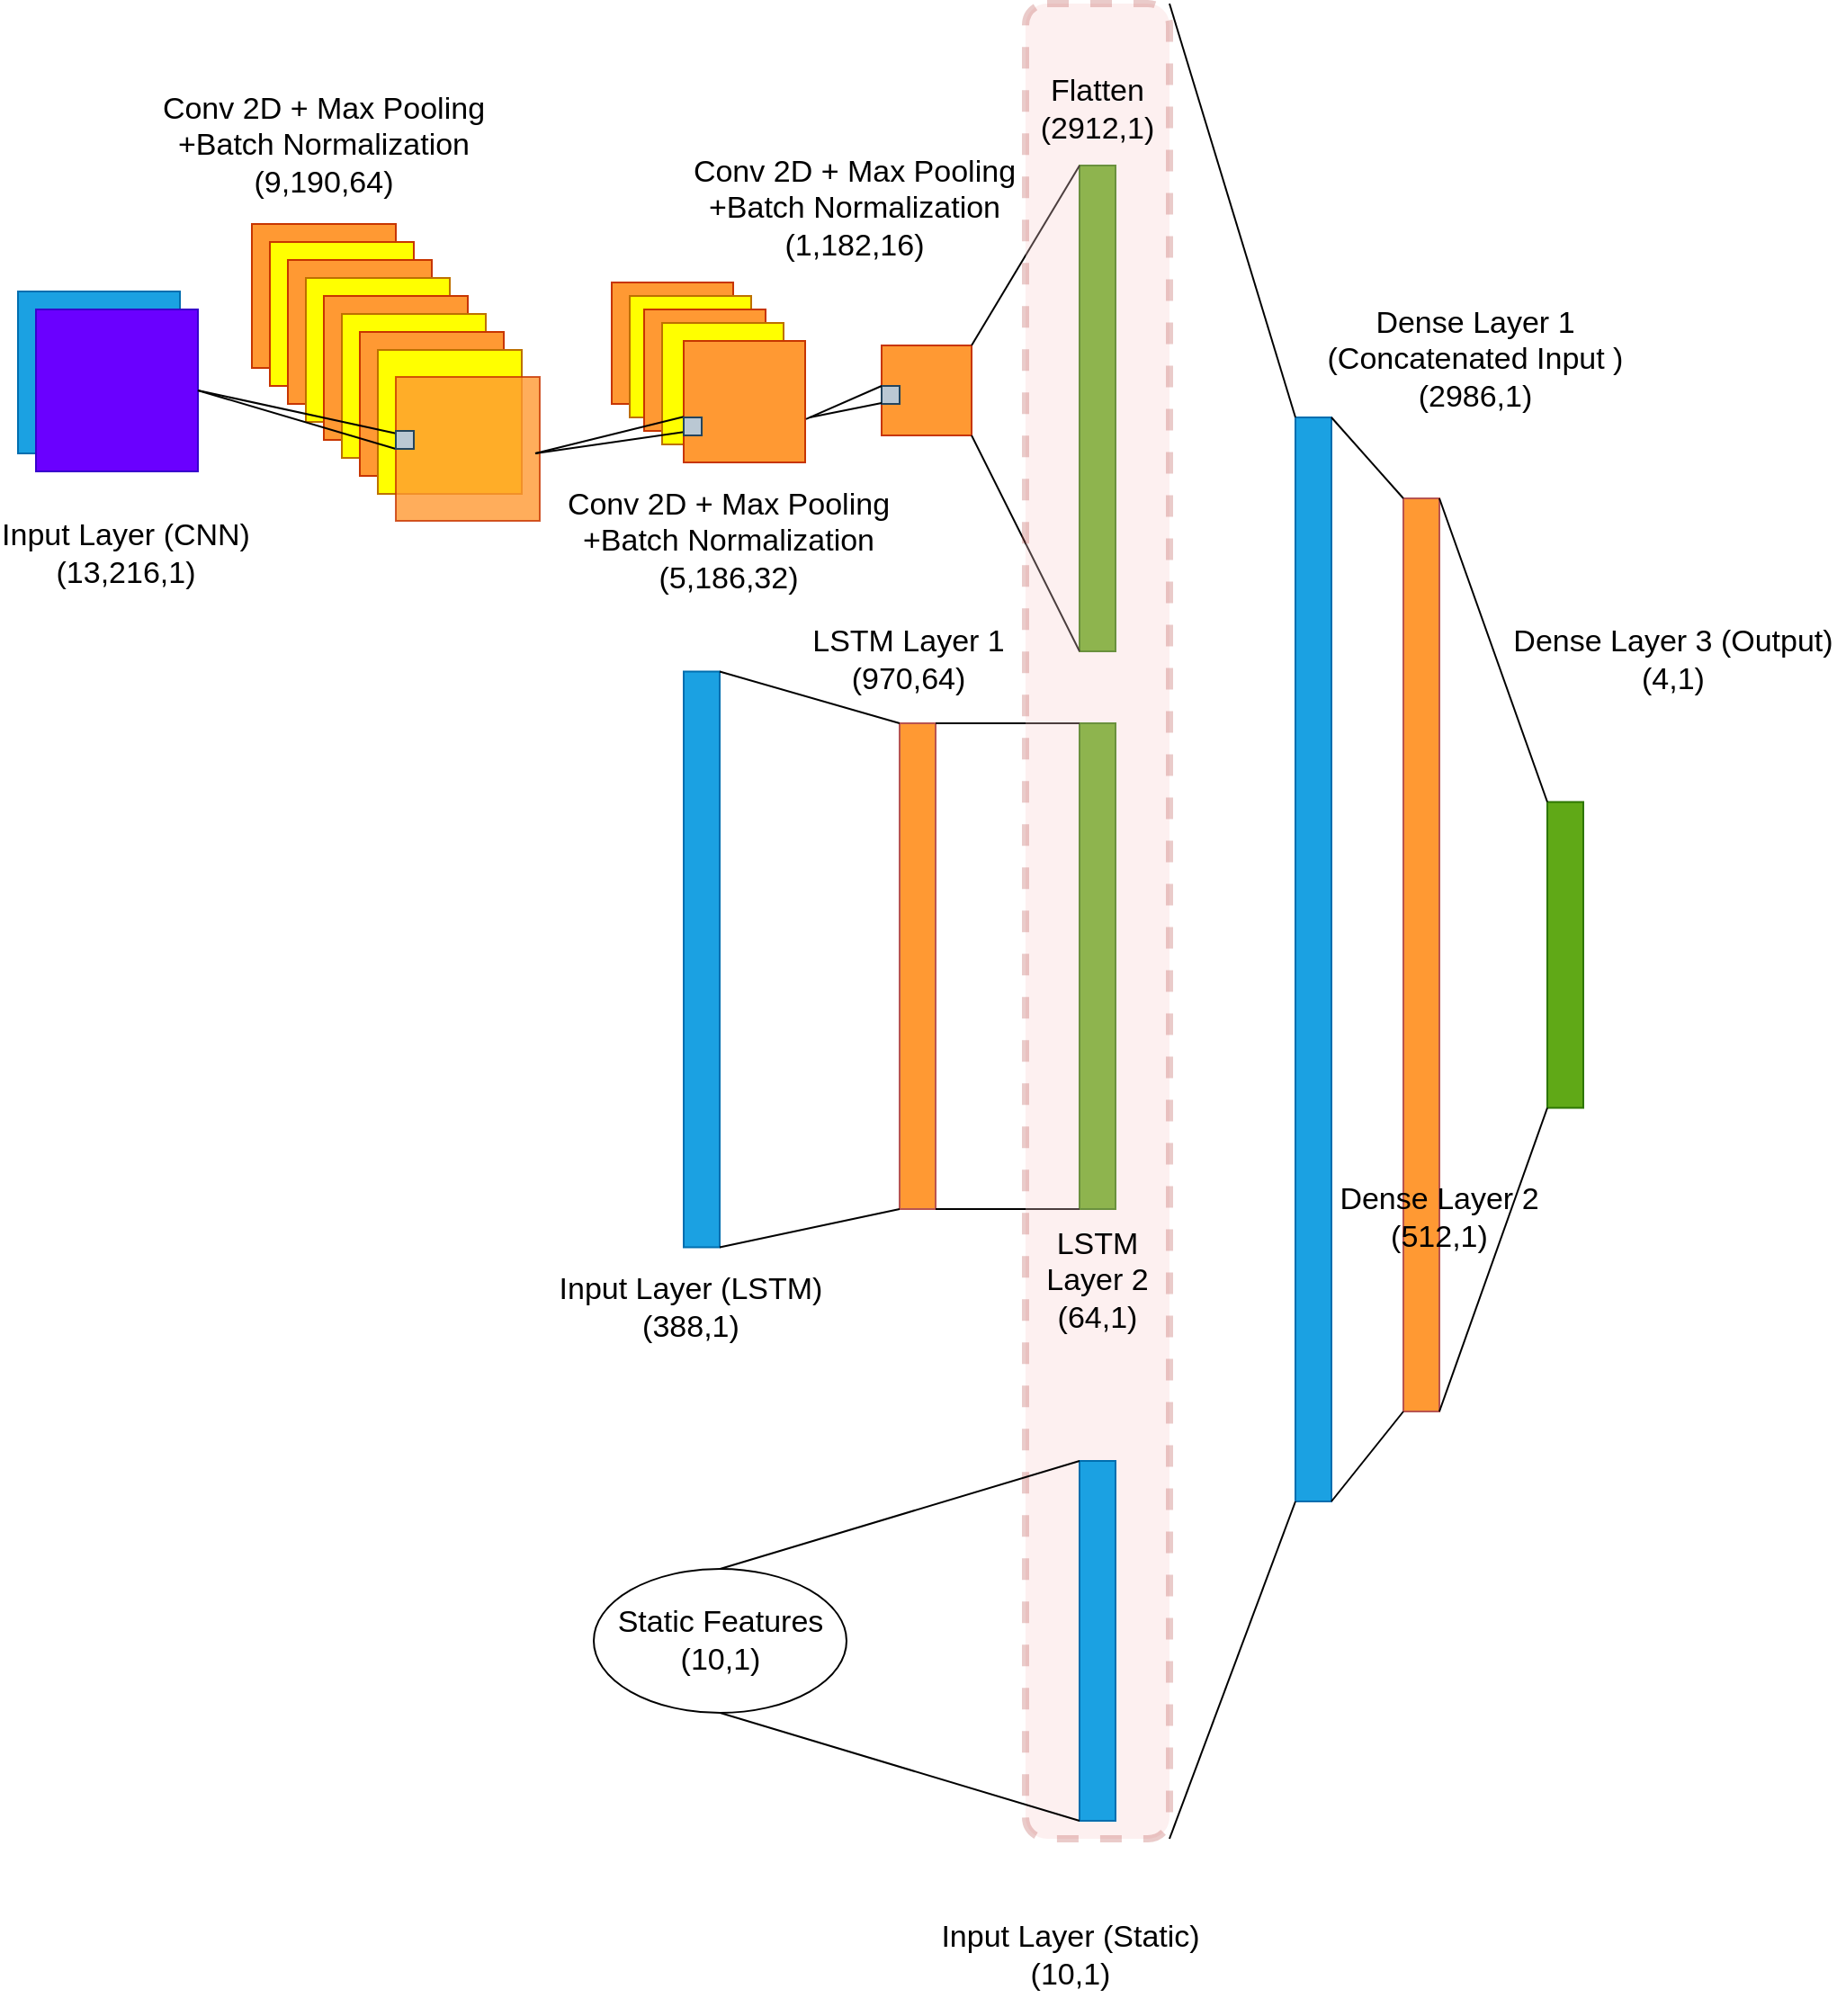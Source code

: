 <mxfile compressed="false" version="15.3.1" type="github">
  <diagram id="HRz2BaVfYzM14FI6Cr06" name="Page-1">
    <mxGraphModel dx="1422" dy="1880" grid="1" gridSize="10" guides="1" tooltips="1" connect="1" arrows="1" fold="1" page="1" pageScale="1" pageWidth="850" pageHeight="1100" math="0" shadow="0">
      <root>
        <mxCell id="0" />
        <mxCell id="1" parent="0" />
        <mxCell id="ROyDRAQvj7djIwxt4Fbn-3" value="" style="whiteSpace=wrap;html=1;aspect=fixed;fillColor=#1ba1e2;strokeColor=#006EAF;fontColor=#ffffff;" parent="1" vertex="1">
          <mxGeometry x="10" y="100" width="90" height="90" as="geometry" />
        </mxCell>
        <mxCell id="ROyDRAQvj7djIwxt4Fbn-4" value="" style="whiteSpace=wrap;html=1;aspect=fixed;fillColor=#6a00ff;strokeColor=#3700CC;fontColor=#ffffff;" parent="1" vertex="1">
          <mxGeometry x="20" y="110" width="90" height="90" as="geometry" />
        </mxCell>
        <mxCell id="ROyDRAQvj7djIwxt4Fbn-5" value="" style="rounded=0;whiteSpace=wrap;html=1;fillColor=#FF9933;strokeColor=#b85450;" parent="1" vertex="1">
          <mxGeometry x="500" y="340" width="20" height="270" as="geometry" />
        </mxCell>
        <mxCell id="ROyDRAQvj7djIwxt4Fbn-7" value="" style="whiteSpace=wrap;html=1;aspect=fixed;fillColor=#FF9933;strokeColor=#C73500;fontColor=#000000;" parent="1" vertex="1">
          <mxGeometry x="140" y="62.5" width="80" height="80" as="geometry" />
        </mxCell>
        <mxCell id="ROyDRAQvj7djIwxt4Fbn-8" value="" style="whiteSpace=wrap;html=1;aspect=fixed;fillColor=#FFFF00;strokeColor=#C73500;fontColor=#000000;" parent="1" vertex="1">
          <mxGeometry x="150" y="72.5" width="80" height="80" as="geometry" />
        </mxCell>
        <mxCell id="ROyDRAQvj7djIwxt4Fbn-9" value="" style="whiteSpace=wrap;html=1;aspect=fixed;fillColor=#FF9933;strokeColor=#C73500;fontColor=#000000;" parent="1" vertex="1">
          <mxGeometry x="160" y="82.5" width="80" height="80" as="geometry" />
        </mxCell>
        <mxCell id="ROyDRAQvj7djIwxt4Fbn-10" value="" style="whiteSpace=wrap;html=1;aspect=fixed;fillColor=#FFFF00;strokeColor=#BD7000;fontColor=#000000;" parent="1" vertex="1">
          <mxGeometry x="170" y="92.5" width="80" height="80" as="geometry" />
        </mxCell>
        <mxCell id="ROyDRAQvj7djIwxt4Fbn-11" value="" style="whiteSpace=wrap;html=1;aspect=fixed;fillColor=#FF9933;strokeColor=#C73500;fontColor=#000000;" parent="1" vertex="1">
          <mxGeometry x="180" y="102.5" width="80" height="80" as="geometry" />
        </mxCell>
        <mxCell id="ROyDRAQvj7djIwxt4Fbn-12" value="" style="whiteSpace=wrap;html=1;aspect=fixed;fillColor=#FFFF00;strokeColor=#BD7000;fontColor=#000000;" parent="1" vertex="1">
          <mxGeometry x="190" y="112.5" width="80" height="80" as="geometry" />
        </mxCell>
        <mxCell id="ROyDRAQvj7djIwxt4Fbn-13" value="" style="whiteSpace=wrap;html=1;aspect=fixed;fillColor=#FF9933;strokeColor=#C73500;fontColor=#000000;" parent="1" vertex="1">
          <mxGeometry x="200" y="122.5" width="80" height="80" as="geometry" />
        </mxCell>
        <mxCell id="ROyDRAQvj7djIwxt4Fbn-14" value="" style="whiteSpace=wrap;html=1;aspect=fixed;fillColor=#FFFF00;strokeColor=#BD7000;fontColor=#000000;" parent="1" vertex="1">
          <mxGeometry x="210" y="132.5" width="80" height="80" as="geometry" />
        </mxCell>
        <mxCell id="ROyDRAQvj7djIwxt4Fbn-15" value="" style="whiteSpace=wrap;html=1;aspect=fixed;fillColor=#FF9933;strokeColor=#C73500;fontColor=#000000;opacity=80;" parent="1" vertex="1">
          <mxGeometry x="220" y="147.5" width="80" height="80" as="geometry" />
        </mxCell>
        <mxCell id="ROyDRAQvj7djIwxt4Fbn-27" value="" style="whiteSpace=wrap;html=1;aspect=fixed;fillColor=#FF9933;strokeColor=#C73500;fontColor=#000000;" parent="1" vertex="1">
          <mxGeometry x="490" y="130" width="50" height="50" as="geometry" />
        </mxCell>
        <mxCell id="ROyDRAQvj7djIwxt4Fbn-30" value="" style="whiteSpace=wrap;html=1;aspect=fixed;fillColor=#FF9933;strokeColor=#C73500;fontColor=#000000;" parent="1" vertex="1">
          <mxGeometry x="340" y="95" width="67.5" height="67.5" as="geometry" />
        </mxCell>
        <mxCell id="ROyDRAQvj7djIwxt4Fbn-31" value="" style="whiteSpace=wrap;html=1;aspect=fixed;fillColor=#FFFF00;strokeColor=#BD7000;fontColor=#000000;" parent="1" vertex="1">
          <mxGeometry x="350" y="102.5" width="67.5" height="67.5" as="geometry" />
        </mxCell>
        <mxCell id="ROyDRAQvj7djIwxt4Fbn-32" value="" style="whiteSpace=wrap;html=1;aspect=fixed;fillColor=#FF9933;strokeColor=#C73500;fontColor=#000000;" parent="1" vertex="1">
          <mxGeometry x="358" y="110" width="67.5" height="67.5" as="geometry" />
        </mxCell>
        <mxCell id="ROyDRAQvj7djIwxt4Fbn-33" value="" style="whiteSpace=wrap;html=1;aspect=fixed;fillColor=#FFFF00;strokeColor=#BD7000;fontColor=#000000;" parent="1" vertex="1">
          <mxGeometry x="368" y="117.5" width="67.5" height="67.5" as="geometry" />
        </mxCell>
        <mxCell id="ROyDRAQvj7djIwxt4Fbn-37" value="" style="whiteSpace=wrap;html=1;aspect=fixed;fillColor=#FF9933;strokeColor=#C73500;fontColor=#000000;" parent="1" vertex="1">
          <mxGeometry x="380" y="127.5" width="67.5" height="67.5" as="geometry" />
        </mxCell>
        <mxCell id="ROyDRAQvj7djIwxt4Fbn-39" value="" style="rounded=0;whiteSpace=wrap;html=1;fillColor=#60a917;strokeColor=#2D7600;fontColor=#ffffff;" parent="1" vertex="1">
          <mxGeometry x="600" y="30" width="20" height="270" as="geometry" />
        </mxCell>
        <mxCell id="ROyDRAQvj7djIwxt4Fbn-40" value="" style="rounded=0;whiteSpace=wrap;html=1;fillColor=#1ba1e2;strokeColor=#006EAF;fontColor=#ffffff;" parent="1" vertex="1">
          <mxGeometry x="380" y="311.25" width="20" height="320" as="geometry" />
        </mxCell>
        <mxCell id="ROyDRAQvj7djIwxt4Fbn-41" value="" style="rounded=0;whiteSpace=wrap;html=1;fillColor=#60a917;strokeColor=#2D7600;fontColor=#ffffff;" parent="1" vertex="1">
          <mxGeometry x="600" y="340" width="20" height="270" as="geometry" />
        </mxCell>
        <mxCell id="ROyDRAQvj7djIwxt4Fbn-42" value="" style="rounded=0;whiteSpace=wrap;html=1;fillColor=#1ba1e2;strokeColor=#006EAF;fontColor=#ffffff;" parent="1" vertex="1">
          <mxGeometry x="720" y="170" width="20" height="602.5" as="geometry" />
        </mxCell>
        <mxCell id="ROyDRAQvj7djIwxt4Fbn-43" value="" style="rounded=0;whiteSpace=wrap;html=1;fillColor=#FF9933;strokeColor=#b85450;" parent="1" vertex="1">
          <mxGeometry x="780" y="215" width="20" height="507.5" as="geometry" />
        </mxCell>
        <mxCell id="ROyDRAQvj7djIwxt4Fbn-46" value="" style="rounded=0;whiteSpace=wrap;html=1;fillColor=#60a917;strokeColor=#2D7600;fontColor=#ffffff;" parent="1" vertex="1">
          <mxGeometry x="860" y="383.75" width="20" height="170" as="geometry" />
        </mxCell>
        <mxCell id="ROyDRAQvj7djIwxt4Fbn-50" value="" style="endArrow=none;html=1;entryX=1;entryY=0.5;entryDx=0;entryDy=0;" parent="1" source="ROyDRAQvj7djIwxt4Fbn-15" target="ROyDRAQvj7djIwxt4Fbn-4" edge="1">
          <mxGeometry width="50" height="50" relative="1" as="geometry">
            <mxPoint x="410" y="370" as="sourcePoint" />
            <mxPoint x="450" y="340" as="targetPoint" />
          </mxGeometry>
        </mxCell>
        <mxCell id="ROyDRAQvj7djIwxt4Fbn-51" value="" style="endArrow=none;html=1;entryX=1;entryY=0.5;entryDx=0;entryDy=0;exitX=0;exitY=0.5;exitDx=0;exitDy=0;" parent="1" source="ROyDRAQvj7djIwxt4Fbn-15" target="ROyDRAQvj7djIwxt4Fbn-4" edge="1">
          <mxGeometry width="50" height="50" relative="1" as="geometry">
            <mxPoint x="220" y="310" as="sourcePoint" />
            <mxPoint x="110" y="290" as="targetPoint" />
          </mxGeometry>
        </mxCell>
        <mxCell id="ROyDRAQvj7djIwxt4Fbn-52" value="" style="whiteSpace=wrap;html=1;aspect=fixed;fillColor=#bac8d3;strokeColor=#23445d;" parent="1" vertex="1">
          <mxGeometry x="220" y="177.5" width="10" height="10" as="geometry" />
        </mxCell>
        <mxCell id="ROyDRAQvj7djIwxt4Fbn-53" value="" style="endArrow=none;html=1;entryX=1;entryY=0.5;entryDx=0;entryDy=0;" parent="1" source="ROyDRAQvj7djIwxt4Fbn-37" edge="1">
          <mxGeometry width="50" height="50" relative="1" as="geometry">
            <mxPoint x="407.5" y="213.833" as="sourcePoint" />
            <mxPoint x="297.5" y="190" as="targetPoint" />
          </mxGeometry>
        </mxCell>
        <mxCell id="ROyDRAQvj7djIwxt4Fbn-54" value="" style="endArrow=none;html=1;entryX=1;entryY=0.5;entryDx=0;entryDy=0;exitX=0;exitY=0.75;exitDx=0;exitDy=0;" parent="1" source="ROyDRAQvj7djIwxt4Fbn-37" edge="1">
          <mxGeometry width="50" height="50" relative="1" as="geometry">
            <mxPoint x="407.5" y="213.833" as="sourcePoint" />
            <mxPoint x="297.5" y="190" as="targetPoint" />
          </mxGeometry>
        </mxCell>
        <mxCell id="ROyDRAQvj7djIwxt4Fbn-55" value="" style="whiteSpace=wrap;html=1;aspect=fixed;fillColor=#bac8d3;strokeColor=#23445d;" parent="1" vertex="1">
          <mxGeometry x="380" y="170" width="10" height="10" as="geometry" />
        </mxCell>
        <mxCell id="ROyDRAQvj7djIwxt4Fbn-56" value="" style="whiteSpace=wrap;html=1;aspect=fixed;fillColor=#bac8d3;strokeColor=#23445d;" parent="1" vertex="1">
          <mxGeometry x="490" y="152.5" width="10" height="10" as="geometry" />
        </mxCell>
        <mxCell id="ROyDRAQvj7djIwxt4Fbn-57" value="" style="endArrow=none;html=1;exitX=0;exitY=0.64;exitDx=0;exitDy=0;exitPerimeter=0;" parent="1" source="ROyDRAQvj7djIwxt4Fbn-27" edge="1">
          <mxGeometry width="50" height="50" relative="1" as="geometry">
            <mxPoint x="200" y="390" as="sourcePoint" />
            <mxPoint x="450" y="170" as="targetPoint" />
          </mxGeometry>
        </mxCell>
        <mxCell id="ROyDRAQvj7djIwxt4Fbn-59" value="" style="endArrow=none;html=1;exitX=0;exitY=0;exitDx=0;exitDy=0;entryX=1.007;entryY=0.644;entryDx=0;entryDy=0;entryPerimeter=0;" parent="1" source="ROyDRAQvj7djIwxt4Fbn-56" target="ROyDRAQvj7djIwxt4Fbn-37" edge="1">
          <mxGeometry width="50" height="50" relative="1" as="geometry">
            <mxPoint x="510" y="182" as="sourcePoint" />
            <mxPoint x="470" y="190" as="targetPoint" />
          </mxGeometry>
        </mxCell>
        <mxCell id="ROyDRAQvj7djIwxt4Fbn-60" value="" style="endArrow=none;html=1;entryX=1;entryY=0;entryDx=0;entryDy=0;exitX=0;exitY=0;exitDx=0;exitDy=0;" parent="1" source="ROyDRAQvj7djIwxt4Fbn-39" target="ROyDRAQvj7djIwxt4Fbn-27" edge="1">
          <mxGeometry width="50" height="50" relative="1" as="geometry">
            <mxPoint x="400" y="390" as="sourcePoint" />
            <mxPoint x="450" y="340" as="targetPoint" />
          </mxGeometry>
        </mxCell>
        <mxCell id="ROyDRAQvj7djIwxt4Fbn-61" value="" style="endArrow=none;html=1;entryX=1;entryY=1;entryDx=0;entryDy=0;exitX=0;exitY=1;exitDx=0;exitDy=0;" parent="1" source="ROyDRAQvj7djIwxt4Fbn-39" target="ROyDRAQvj7djIwxt4Fbn-27" edge="1">
          <mxGeometry width="50" height="50" relative="1" as="geometry">
            <mxPoint x="400" y="390" as="sourcePoint" />
            <mxPoint x="450" y="340" as="targetPoint" />
          </mxGeometry>
        </mxCell>
        <mxCell id="ROyDRAQvj7djIwxt4Fbn-62" value="" style="endArrow=none;html=1;exitX=1;exitY=0;exitDx=0;exitDy=0;entryX=0;entryY=0;entryDx=0;entryDy=0;" parent="1" source="ROyDRAQvj7djIwxt4Fbn-40" target="ROyDRAQvj7djIwxt4Fbn-5" edge="1">
          <mxGeometry width="50" height="50" relative="1" as="geometry">
            <mxPoint x="400" y="390" as="sourcePoint" />
            <mxPoint x="450" y="340" as="targetPoint" />
          </mxGeometry>
        </mxCell>
        <mxCell id="ROyDRAQvj7djIwxt4Fbn-63" value="" style="endArrow=none;html=1;exitX=1;exitY=1;exitDx=0;exitDy=0;entryX=0;entryY=1;entryDx=0;entryDy=0;" parent="1" source="ROyDRAQvj7djIwxt4Fbn-40" target="ROyDRAQvj7djIwxt4Fbn-5" edge="1">
          <mxGeometry width="50" height="50" relative="1" as="geometry">
            <mxPoint x="410" y="320" as="sourcePoint" />
            <mxPoint x="510" y="350.0" as="targetPoint" />
          </mxGeometry>
        </mxCell>
        <mxCell id="ROyDRAQvj7djIwxt4Fbn-64" value="" style="endArrow=none;html=1;exitX=1;exitY=0;exitDx=0;exitDy=0;entryX=0;entryY=0;entryDx=0;entryDy=0;" parent="1" source="ROyDRAQvj7djIwxt4Fbn-5" target="ROyDRAQvj7djIwxt4Fbn-41" edge="1">
          <mxGeometry width="50" height="50" relative="1" as="geometry">
            <mxPoint x="420" y="330" as="sourcePoint" />
            <mxPoint x="520" y="360.0" as="targetPoint" />
          </mxGeometry>
        </mxCell>
        <mxCell id="ROyDRAQvj7djIwxt4Fbn-65" value="" style="endArrow=none;html=1;exitX=1;exitY=1;exitDx=0;exitDy=0;entryX=0;entryY=1;entryDx=0;entryDy=0;" parent="1" source="ROyDRAQvj7djIwxt4Fbn-5" target="ROyDRAQvj7djIwxt4Fbn-41" edge="1">
          <mxGeometry width="50" height="50" relative="1" as="geometry">
            <mxPoint x="430" y="340" as="sourcePoint" />
            <mxPoint x="530" y="370.0" as="targetPoint" />
          </mxGeometry>
        </mxCell>
        <mxCell id="ROyDRAQvj7djIwxt4Fbn-66" value="" style="endArrow=none;html=1;exitX=1;exitY=0;exitDx=0;exitDy=0;entryX=0;entryY=0;entryDx=0;entryDy=0;" parent="1" source="ROyDRAQvj7djIwxt4Fbn-42" target="ROyDRAQvj7djIwxt4Fbn-43" edge="1">
          <mxGeometry width="50" height="50" relative="1" as="geometry">
            <mxPoint x="480" y="492.5" as="sourcePoint" />
            <mxPoint x="580" y="522.5" as="targetPoint" />
          </mxGeometry>
        </mxCell>
        <mxCell id="ROyDRAQvj7djIwxt4Fbn-67" value="" style="endArrow=none;html=1;exitX=1;exitY=1;exitDx=0;exitDy=0;entryX=0;entryY=1;entryDx=0;entryDy=0;" parent="1" source="ROyDRAQvj7djIwxt4Fbn-42" target="ROyDRAQvj7djIwxt4Fbn-43" edge="1">
          <mxGeometry width="50" height="50" relative="1" as="geometry">
            <mxPoint x="490" y="502.5" as="sourcePoint" />
            <mxPoint x="590" y="532.5" as="targetPoint" />
          </mxGeometry>
        </mxCell>
        <mxCell id="ROyDRAQvj7djIwxt4Fbn-70" value="" style="endArrow=none;html=1;exitX=1;exitY=1;exitDx=0;exitDy=0;entryX=0;entryY=1;entryDx=0;entryDy=0;" parent="1" source="ROyDRAQvj7djIwxt4Fbn-43" target="ROyDRAQvj7djIwxt4Fbn-46" edge="1">
          <mxGeometry width="50" height="50" relative="1" as="geometry">
            <mxPoint x="850" y="692.5" as="sourcePoint" />
            <mxPoint x="620" y="562.5" as="targetPoint" />
          </mxGeometry>
        </mxCell>
        <mxCell id="ROyDRAQvj7djIwxt4Fbn-71" value="" style="endArrow=none;html=1;entryX=1;entryY=0;entryDx=0;entryDy=0;exitX=0;exitY=0;exitDx=0;exitDy=0;" parent="1" source="ROyDRAQvj7djIwxt4Fbn-46" target="ROyDRAQvj7djIwxt4Fbn-43" edge="1">
          <mxGeometry width="50" height="50" relative="1" as="geometry">
            <mxPoint x="890" y="382.5" as="sourcePoint" />
            <mxPoint x="852" y="267.352" as="targetPoint" />
          </mxGeometry>
        </mxCell>
        <mxCell id="ROyDRAQvj7djIwxt4Fbn-109" value="" style="rounded=1;whiteSpace=wrap;html=1;opacity=30;shadow=0;sketch=0;glass=0;dashed=1;strokeWidth=4;fillColor=#f8cecc;strokeColor=#b85450;" parent="1" vertex="1">
          <mxGeometry x="570" y="-60" width="80" height="1020" as="geometry" />
        </mxCell>
        <mxCell id="ROyDRAQvj7djIwxt4Fbn-110" value="" style="endArrow=none;html=1;entryX=0;entryY=0;entryDx=0;entryDy=0;exitX=1;exitY=0;exitDx=0;exitDy=0;" parent="1" source="ROyDRAQvj7djIwxt4Fbn-109" target="ROyDRAQvj7djIwxt4Fbn-42" edge="1">
          <mxGeometry width="50" height="50" relative="1" as="geometry">
            <mxPoint x="400" y="390" as="sourcePoint" />
            <mxPoint x="450" y="340" as="targetPoint" />
          </mxGeometry>
        </mxCell>
        <mxCell id="ROyDRAQvj7djIwxt4Fbn-111" value="" style="endArrow=none;html=1;entryX=0;entryY=1;entryDx=0;entryDy=0;exitX=1;exitY=1;exitDx=0;exitDy=0;" parent="1" source="ROyDRAQvj7djIwxt4Fbn-109" target="ROyDRAQvj7djIwxt4Fbn-42" edge="1">
          <mxGeometry width="50" height="50" relative="1" as="geometry">
            <mxPoint x="630" y="630" as="sourcePoint" />
            <mxPoint x="450" y="340" as="targetPoint" />
          </mxGeometry>
        </mxCell>
        <mxCell id="ROyDRAQvj7djIwxt4Fbn-112" value="&lt;p style=&quot;line-height: 110%&quot;&gt;&lt;/p&gt;&lt;div style=&quot;font-size: 17px&quot;&gt;&lt;font style=&quot;font-size: 17px&quot;&gt;Input Layer (CNN)&lt;br&gt;&lt;/font&gt;&lt;/div&gt;&lt;div style=&quot;font-size: 17px&quot;&gt;&lt;font style=&quot;font-size: 17px&quot;&gt;(13,216,1)&lt;br&gt;&lt;/font&gt;&lt;/div&gt;&lt;p&gt;&lt;/p&gt;" style="text;html=1;strokeColor=none;fillColor=none;align=center;verticalAlign=middle;whiteSpace=wrap;rounded=0;shadow=0;glass=0;sketch=0;opacity=30;" parent="1" vertex="1">
          <mxGeometry y="212.5" width="140" height="67.5" as="geometry" />
        </mxCell>
        <mxCell id="ROyDRAQvj7djIwxt4Fbn-113" value="&lt;p style=&quot;line-height: 110%&quot;&gt;&lt;/p&gt;&lt;div style=&quot;font-size: 17px&quot;&gt;&lt;font style=&quot;font-size: 17px&quot;&gt;Conv 2D + Max Pooling +Batch Normalization&lt;br&gt;&lt;/font&gt;&lt;/div&gt;&lt;div style=&quot;font-size: 17px&quot;&gt;&lt;font style=&quot;font-size: 17px&quot;&gt;(5,186,32)&lt;br&gt;&lt;/font&gt;&lt;/div&gt;&lt;p&gt;&lt;/p&gt;" style="text;html=1;strokeColor=none;fillColor=none;align=center;verticalAlign=middle;whiteSpace=wrap;rounded=0;shadow=0;glass=0;sketch=0;opacity=30;" parent="1" vertex="1">
          <mxGeometry x="310" y="200" width="190" height="77.5" as="geometry" />
        </mxCell>
        <mxCell id="ROyDRAQvj7djIwxt4Fbn-114" value="&lt;p style=&quot;line-height: 110%&quot;&gt;&lt;/p&gt;&lt;div style=&quot;font-size: 17px&quot;&gt;&lt;font style=&quot;font-size: 17px&quot;&gt;Conv 2D + Max Pooling +Batch Normalization&lt;br&gt;&lt;/font&gt;&lt;/div&gt;&lt;div style=&quot;font-size: 17px&quot;&gt;&lt;font style=&quot;font-size: 17px&quot;&gt;(9,190,64)&lt;br&gt;&lt;/font&gt;&lt;/div&gt;&lt;p&gt;&lt;/p&gt;" style="text;html=1;strokeColor=none;fillColor=none;align=center;verticalAlign=middle;whiteSpace=wrap;rounded=0;shadow=0;glass=0;sketch=0;opacity=30;" parent="1" vertex="1">
          <mxGeometry x="85" y="-20" width="190" height="77.5" as="geometry" />
        </mxCell>
        <mxCell id="ROyDRAQvj7djIwxt4Fbn-115" value="&lt;p style=&quot;line-height: 110%&quot;&gt;&lt;/p&gt;&lt;div style=&quot;font-size: 17px&quot;&gt;&lt;font style=&quot;font-size: 17px&quot;&gt;Conv 2D + Max Pooling +Batch Normalization&lt;br&gt;&lt;/font&gt;&lt;/div&gt;&lt;div style=&quot;font-size: 17px&quot;&gt;&lt;font style=&quot;font-size: 17px&quot;&gt;(1,182,16)&lt;br&gt;&lt;/font&gt;&lt;/div&gt;&lt;p&gt;&lt;/p&gt;" style="text;html=1;strokeColor=none;fillColor=none;align=center;verticalAlign=middle;whiteSpace=wrap;rounded=0;shadow=0;glass=0;sketch=0;opacity=30;" parent="1" vertex="1">
          <mxGeometry x="380" y="15" width="190" height="77.5" as="geometry" />
        </mxCell>
        <mxCell id="ROyDRAQvj7djIwxt4Fbn-116" value="&lt;p style=&quot;line-height: 110%&quot;&gt;&lt;/p&gt;&lt;div style=&quot;font-size: 17px&quot;&gt;&lt;font style=&quot;font-size: 17px&quot;&gt;Flatten&lt;br&gt;&lt;/font&gt;&lt;/div&gt;&lt;div style=&quot;font-size: 17px&quot;&gt;&lt;font style=&quot;font-size: 17px&quot;&gt;(2912,1)&lt;br&gt;&lt;/font&gt;&lt;/div&gt;&lt;p&gt;&lt;/p&gt;" style="text;html=1;strokeColor=none;fillColor=none;align=center;verticalAlign=middle;whiteSpace=wrap;rounded=0;shadow=0;glass=0;sketch=0;opacity=30;" parent="1" vertex="1">
          <mxGeometry x="515" y="-21.75" width="190" height="40.5" as="geometry" />
        </mxCell>
        <mxCell id="ROyDRAQvj7djIwxt4Fbn-117" value="&lt;p style=&quot;line-height: 110%&quot;&gt;&lt;/p&gt;&lt;div style=&quot;font-size: 17px&quot;&gt;Input Layer (LSTM)&lt;font style=&quot;font-size: 17px&quot;&gt;&lt;br&gt;&lt;/font&gt;&lt;/div&gt;&lt;div style=&quot;font-size: 17px&quot;&gt;&lt;font style=&quot;font-size: 17px&quot;&gt;(388,1)&lt;br&gt;&lt;/font&gt;&lt;/div&gt;&lt;p&gt;&lt;/p&gt;" style="text;html=1;strokeColor=none;fillColor=none;align=center;verticalAlign=middle;whiteSpace=wrap;rounded=0;shadow=0;glass=0;sketch=0;opacity=30;" parent="1" vertex="1">
          <mxGeometry x="288.75" y="640" width="190" height="50" as="geometry" />
        </mxCell>
        <mxCell id="ROyDRAQvj7djIwxt4Fbn-118" value="&lt;p style=&quot;line-height: 110%&quot;&gt;&lt;/p&gt;&lt;div style=&quot;font-size: 17px&quot;&gt;LSTM Layer 1&lt;font style=&quot;font-size: 17px&quot;&gt;&lt;br&gt;&lt;/font&gt;&lt;/div&gt;&lt;div style=&quot;font-size: 17px&quot;&gt;&lt;font style=&quot;font-size: 17px&quot;&gt;(970,64)&lt;br&gt;&lt;/font&gt;&lt;/div&gt;&lt;p&gt;&lt;/p&gt;" style="text;html=1;strokeColor=none;fillColor=none;align=center;verticalAlign=middle;whiteSpace=wrap;rounded=0;shadow=0;glass=0;sketch=0;opacity=30;" parent="1" vertex="1">
          <mxGeometry x="410" y="280" width="190" height="50" as="geometry" />
        </mxCell>
        <mxCell id="ROyDRAQvj7djIwxt4Fbn-120" value="&lt;p style=&quot;line-height: 110%&quot;&gt;&lt;/p&gt;&lt;div style=&quot;font-size: 17px&quot;&gt;LSTM Layer 2&lt;font style=&quot;font-size: 17px&quot;&gt;&lt;br&gt;&lt;/font&gt;&lt;/div&gt;&lt;div style=&quot;font-size: 17px&quot;&gt;&lt;font style=&quot;font-size: 17px&quot;&gt;(64,1)&lt;br&gt;&lt;/font&gt;&lt;/div&gt;&lt;p&gt;&lt;/p&gt;" style="text;html=1;strokeColor=none;fillColor=none;align=center;verticalAlign=middle;whiteSpace=wrap;rounded=0;shadow=0;glass=0;sketch=0;opacity=30;" parent="1" vertex="1">
          <mxGeometry x="565" y="620" width="90" height="60" as="geometry" />
        </mxCell>
        <mxCell id="ROyDRAQvj7djIwxt4Fbn-123" value="&lt;p style=&quot;line-height: 110%&quot;&gt;&lt;/p&gt;&lt;div style=&quot;font-size: 17px&quot;&gt;Dense Layer 1&lt;font style=&quot;font-size: 17px&quot;&gt;&lt;br&gt;&lt;/font&gt;&lt;/div&gt;&lt;div style=&quot;font-size: 17px&quot;&gt;&lt;font style=&quot;font-size: 17px&quot;&gt;(Concatenated Input )&lt;br&gt;&lt;/font&gt;&lt;/div&gt;&lt;div style=&quot;font-size: 17px&quot;&gt;&lt;font style=&quot;font-size: 17px&quot;&gt;(2986,1)&lt;br&gt;&lt;/font&gt;&lt;/div&gt;&lt;p&gt;&lt;/p&gt;" style="text;html=1;strokeColor=none;fillColor=none;align=center;verticalAlign=middle;whiteSpace=wrap;rounded=0;shadow=0;glass=0;sketch=0;opacity=30;" parent="1" vertex="1">
          <mxGeometry x="730" y="112.5" width="180" height="50" as="geometry" />
        </mxCell>
        <mxCell id="ROyDRAQvj7djIwxt4Fbn-124" value="&lt;p style=&quot;line-height: 110%&quot;&gt;&lt;/p&gt;&lt;div style=&quot;font-size: 17px&quot;&gt;Dense Layer 2&lt;font style=&quot;font-size: 17px&quot;&gt;&lt;br&gt;&lt;/font&gt;&lt;/div&gt;&lt;div style=&quot;font-size: 17px&quot;&gt;&lt;font style=&quot;font-size: 17px&quot;&gt;(512,1)&lt;br&gt;&lt;/font&gt;&lt;/div&gt;&lt;p&gt;&lt;/p&gt;" style="text;html=1;strokeColor=none;fillColor=none;align=center;verticalAlign=middle;whiteSpace=wrap;rounded=0;shadow=0;glass=0;sketch=0;opacity=30;" parent="1" vertex="1">
          <mxGeometry x="710" y="590" width="180" height="50" as="geometry" />
        </mxCell>
        <mxCell id="ROyDRAQvj7djIwxt4Fbn-125" value="&lt;p style=&quot;line-height: 110%&quot;&gt;&lt;/p&gt;&lt;div style=&quot;font-size: 17px&quot;&gt;Dense Layer 3 (Output)&lt;font style=&quot;font-size: 17px&quot;&gt;&lt;br&gt;&lt;/font&gt;&lt;/div&gt;&lt;div style=&quot;font-size: 17px&quot;&gt;&lt;font style=&quot;font-size: 17px&quot;&gt;(4,1)&lt;br&gt;&lt;/font&gt;&lt;/div&gt;&lt;p&gt;&lt;/p&gt;" style="text;html=1;strokeColor=none;fillColor=none;align=center;verticalAlign=middle;whiteSpace=wrap;rounded=0;shadow=0;glass=0;sketch=0;opacity=30;" parent="1" vertex="1">
          <mxGeometry x="840" y="280" width="180" height="50" as="geometry" />
        </mxCell>
        <mxCell id="b8paOxONHgFu059rE48J-2" value="" style="rounded=0;whiteSpace=wrap;html=1;fillColor=#1ba1e2;strokeColor=#006EAF;fontColor=#ffffff;" parent="1" vertex="1">
          <mxGeometry x="600" y="750" width="20" height="200" as="geometry" />
        </mxCell>
        <mxCell id="b8paOxONHgFu059rE48J-5" value="" style="endArrow=none;html=1;exitX=0.5;exitY=0;exitDx=0;exitDy=0;entryX=0;entryY=0;entryDx=0;entryDy=0;" parent="1" source="b8paOxONHgFu059rE48J-10" target="b8paOxONHgFu059rE48J-2" edge="1">
          <mxGeometry width="50" height="50" relative="1" as="geometry">
            <mxPoint x="455.5" y="760" as="sourcePoint" />
            <mxPoint x="444.13" y="720" as="targetPoint" />
          </mxGeometry>
        </mxCell>
        <mxCell id="b8paOxONHgFu059rE48J-6" value="" style="endArrow=none;html=1;exitX=0.5;exitY=1;exitDx=0;exitDy=0;entryX=0;entryY=1;entryDx=0;entryDy=0;" parent="1" source="b8paOxONHgFu059rE48J-10" target="b8paOxONHgFu059rE48J-2" edge="1">
          <mxGeometry width="50" height="50" relative="1" as="geometry">
            <mxPoint x="455.5" y="930" as="sourcePoint" />
            <mxPoint x="504.13" y="730.0" as="targetPoint" />
          </mxGeometry>
        </mxCell>
        <mxCell id="b8paOxONHgFu059rE48J-9" value="&lt;p style=&quot;line-height: 110%&quot;&gt;&lt;/p&gt;&lt;div style=&quot;font-size: 17px&quot;&gt;Input Layer (Static)&lt;font style=&quot;font-size: 17px&quot;&gt;&lt;br&gt;&lt;/font&gt;&lt;/div&gt;&lt;div style=&quot;font-size: 17px&quot;&gt;&lt;font style=&quot;font-size: 17px&quot;&gt;(10,1)&lt;br&gt;&lt;/font&gt;&lt;/div&gt;&lt;p&gt;&lt;/p&gt;" style="text;html=1;strokeColor=none;fillColor=none;align=center;verticalAlign=middle;whiteSpace=wrap;rounded=0;shadow=0;glass=0;sketch=0;opacity=30;" parent="1" vertex="1">
          <mxGeometry x="500" y="1000" width="190" height="50" as="geometry" />
        </mxCell>
        <mxCell id="b8paOxONHgFu059rE48J-10" value="&lt;div style=&quot;font-size: 17px&quot;&gt;&lt;font style=&quot;font-size: 17px&quot;&gt;Static Features&lt;/font&gt;&lt;/div&gt;&lt;div style=&quot;font-size: 17px&quot;&gt;&lt;font style=&quot;font-size: 17px&quot;&gt;&lt;font style=&quot;font-size: 17px&quot;&gt;(10,1)&lt;/font&gt;&lt;br&gt;&lt;/font&gt;&lt;/div&gt;" style="ellipse;whiteSpace=wrap;html=1;" parent="1" vertex="1">
          <mxGeometry x="330" y="810" width="140.5" height="80" as="geometry" />
        </mxCell>
      </root>
    </mxGraphModel>
  </diagram>
</mxfile>
